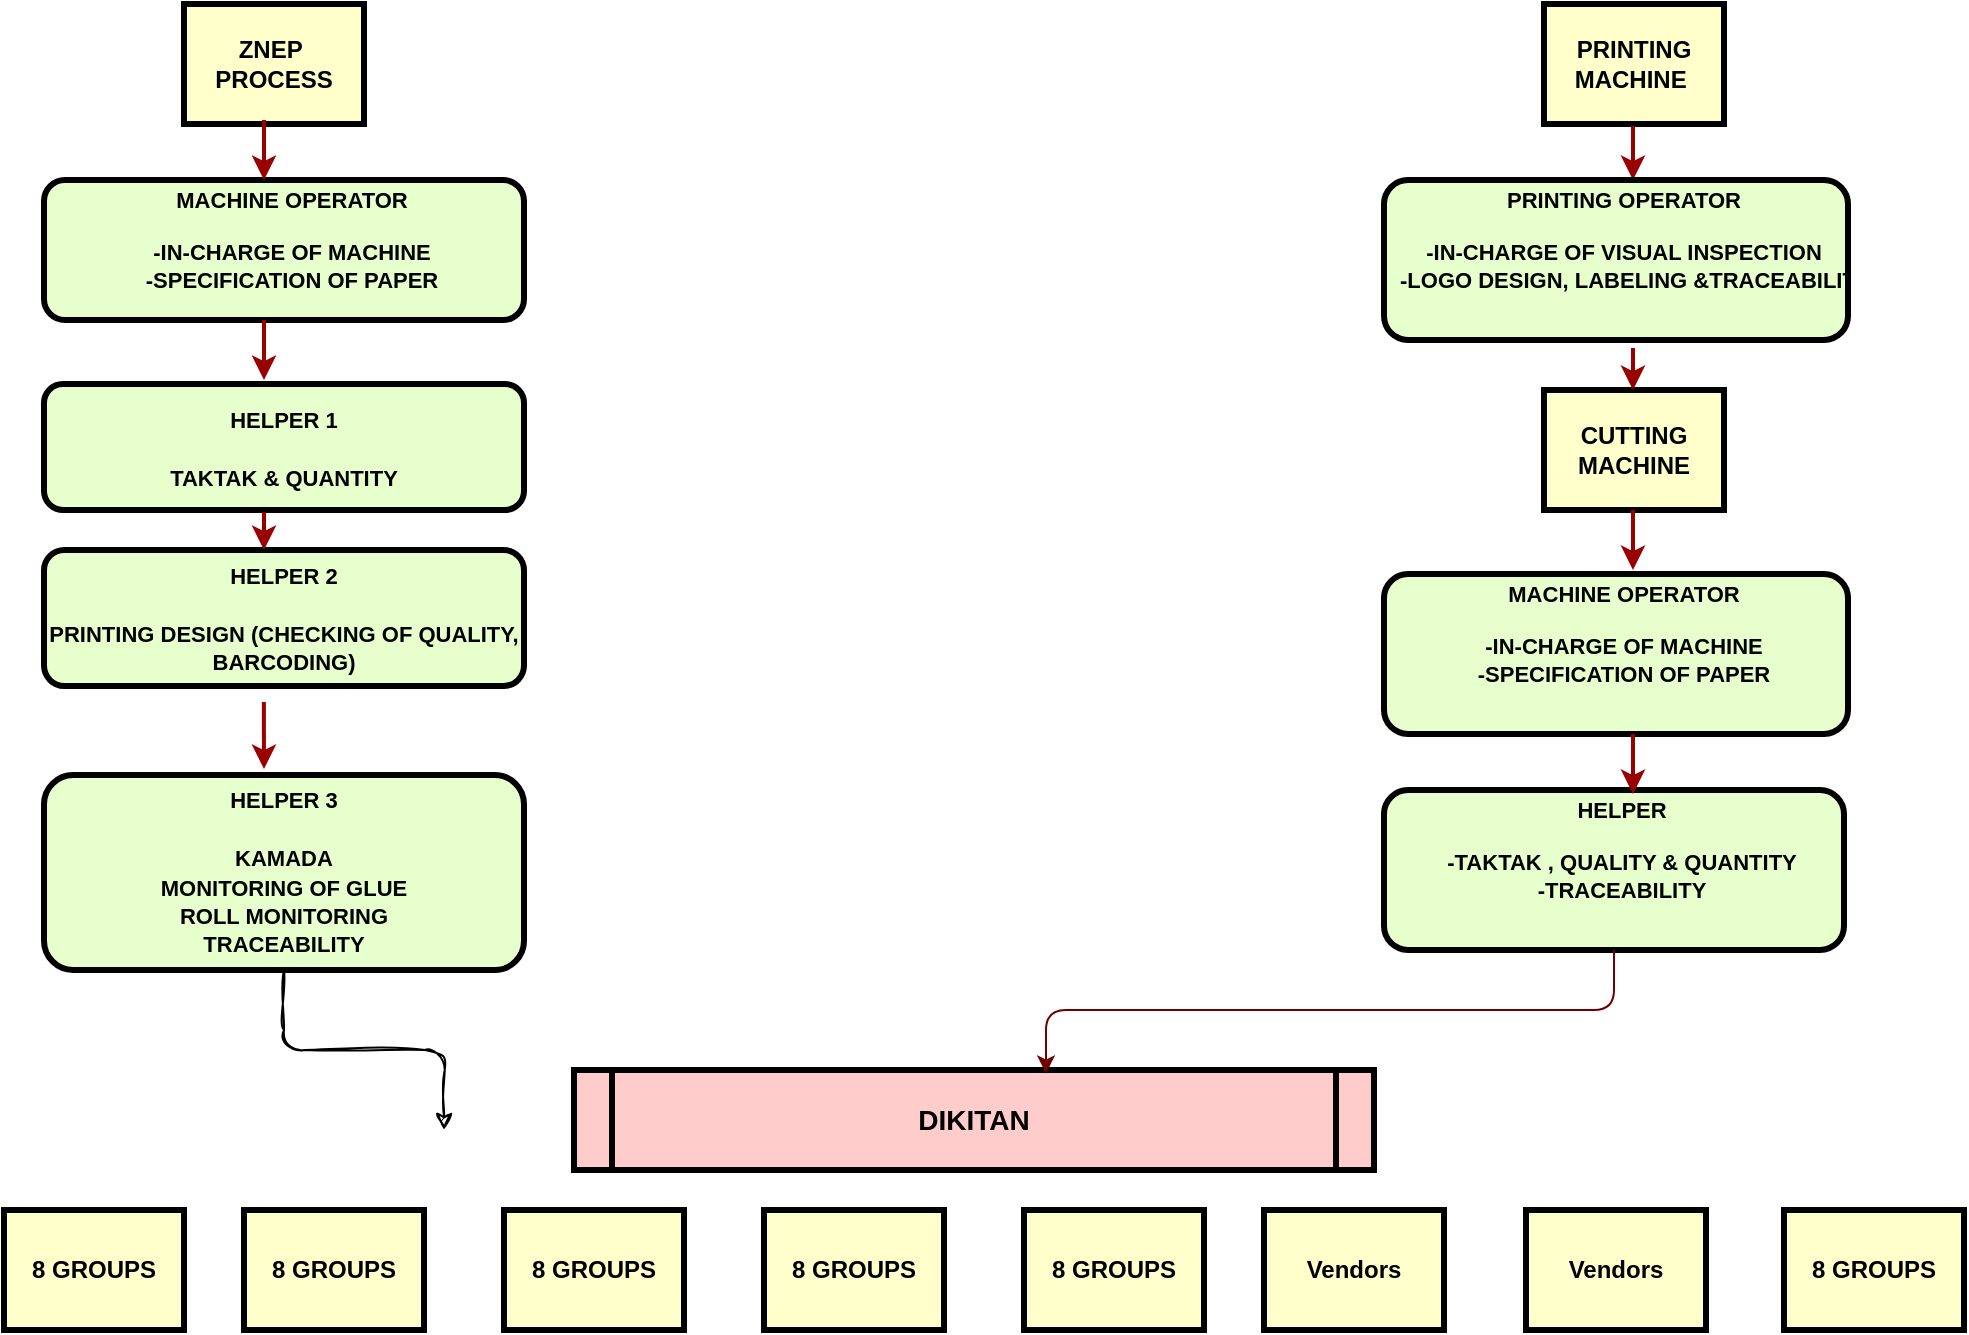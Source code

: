 <mxfile version="22.0.8" type="github" pages="2">
  <diagram name="Page-1" id="c7558073-3199-34d8-9f00-42111426c3f3">
    <mxGraphModel dx="989" dy="483" grid="1" gridSize="10" guides="1" tooltips="1" connect="1" arrows="1" fold="1" page="1" pageScale="1" pageWidth="1169" pageHeight="827" background="none" math="0" shadow="0">
      <root>
        <mxCell id="0" />
        <mxCell id="1" parent="0" />
        <mxCell id="2" value="&lt;p style=&quot;margin: 0px; margin-top: 4px; text-align: center; text-decoration: underline;&quot;&gt;&lt;/p&gt;&lt;p style=&quot;margin: 0px 0px 0px 8px; font-size: 11px;&quot;&gt;&lt;font style=&quot;font-size: 11px;&quot;&gt;MACHINE OPERATOR&lt;/font&gt;&lt;/p&gt;&lt;p style=&quot;margin: 0px 0px 0px 8px; font-size: 11px;&quot;&gt;&lt;font style=&quot;font-size: 11px;&quot;&gt;&lt;br&gt;&lt;/font&gt;&lt;/p&gt;&lt;p style=&quot;margin: 0px 0px 0px 8px; font-size: 11px;&quot;&gt;&lt;font style=&quot;font-size: 11px;&quot;&gt;-IN-CHARGE OF MACHINE&lt;/font&gt;&lt;/p&gt;&lt;p style=&quot;margin: 0px 0px 0px 8px; font-size: 11px;&quot;&gt;&lt;font style=&quot;font-size: 11px;&quot;&gt;-SPECIFICATION OF PAPER&lt;/font&gt;&lt;/p&gt;" style="verticalAlign=middle;align=center;overflow=fill;fontSize=12;fontFamily=Helvetica;html=1;rounded=1;fontStyle=1;strokeWidth=3;fillColor=#E6FFCC" parent="1" vertex="1">
          <mxGeometry x="120" y="125" width="240" height="70" as="geometry" />
        </mxCell>
        <mxCell id="3" value="ZNEP  PROCESS" style="whiteSpace=wrap;align=center;verticalAlign=middle;fontStyle=1;strokeWidth=3;fillColor=#FFFFCC" parent="1" vertex="1">
          <mxGeometry x="190" y="37" width="90" height="60" as="geometry" />
        </mxCell>
        <mxCell id="4" value="CUTTING MACHINE" style="whiteSpace=wrap;align=center;verticalAlign=middle;fontStyle=1;strokeWidth=3;fillColor=#FFFFCC" parent="1" vertex="1">
          <mxGeometry x="870" y="230" width="90" height="60" as="geometry" />
        </mxCell>
        <mxCell id="12" value="PRINTING MACHINE " style="whiteSpace=wrap;align=center;verticalAlign=middle;fontStyle=1;strokeWidth=3;fillColor=#FFFFCC" parent="1" vertex="1">
          <mxGeometry x="870" y="37.0" width="90" height="60" as="geometry" />
        </mxCell>
        <mxCell id="15" value="Vendors" style="whiteSpace=wrap;align=center;verticalAlign=middle;fontStyle=1;strokeWidth=3;fillColor=#FFFFCC" parent="1" vertex="1">
          <mxGeometry x="861.0" y="640" width="90" height="60" as="geometry" />
        </mxCell>
        <mxCell id="-iRqJuTAIOvWbcfGrKug-102" value="&lt;font style=&quot;font-size: 11px;&quot;&gt;HELPER 1&lt;br&gt;&lt;br&gt;TAKTAK &amp;amp; QUANTITY&lt;/font&gt;" style="whiteSpace=wrap;html=1;fillColor=#E6FFCC;rounded=1;fontStyle=1;strokeWidth=3;" vertex="1" parent="1">
          <mxGeometry x="120" y="227" width="240" height="63" as="geometry" />
        </mxCell>
        <mxCell id="-iRqJuTAIOvWbcfGrKug-104" value="&lt;font style=&quot;font-size: 11px;&quot;&gt;HELPER 2&lt;br&gt;&lt;br&gt;PRINTING DESIGN (CHECKING OF QUALITY, BARCODING)&lt;/font&gt;" style="whiteSpace=wrap;html=1;fillColor=#E6FFCC;rounded=1;fontStyle=1;strokeWidth=3;" vertex="1" parent="1">
          <mxGeometry x="120" y="310" width="240" height="68" as="geometry" />
        </mxCell>
        <mxCell id="iKJz074x3ROtZk8jrcuP-107" style="edgeStyle=orthogonalEdgeStyle;rounded=1;sketch=1;hachureGap=4;jiggle=2;curveFitting=1;orthogonalLoop=1;jettySize=auto;html=1;fontFamily=Architects Daughter;fontSource=https%3A%2F%2Ffonts.googleapis.com%2Fcss%3Ffamily%3DArchitects%2BDaughter;fontSize=16;" edge="1" parent="1" source="-iRqJuTAIOvWbcfGrKug-109">
          <mxGeometry relative="1" as="geometry">
            <mxPoint x="320" y="600" as="targetPoint" />
          </mxGeometry>
        </mxCell>
        <mxCell id="-iRqJuTAIOvWbcfGrKug-109" value="&lt;font style=&quot;font-size: 11px;&quot;&gt;HELPER 3&lt;br&gt;&lt;br&gt;KAMADA&lt;br&gt;MONITORING OF GLUE&lt;br&gt;ROLL MONITORING&lt;br&gt;TRACEABILITY&lt;br&gt;&lt;/font&gt;" style="whiteSpace=wrap;html=1;fillColor=#E6FFCC;rounded=1;fontStyle=1;strokeWidth=3;" vertex="1" parent="1">
          <mxGeometry x="120" y="422.5" width="240" height="97.5" as="geometry" />
        </mxCell>
        <mxCell id="-iRqJuTAIOvWbcfGrKug-110" value="" style="edgeStyle=none;noEdgeStyle=1;strokeColor=#990000;strokeWidth=2" edge="1" parent="1">
          <mxGeometry width="100" height="100" relative="1" as="geometry">
            <mxPoint x="914.5" y="98" as="sourcePoint" />
            <mxPoint x="914.5" y="125" as="targetPoint" />
          </mxGeometry>
        </mxCell>
        <mxCell id="-iRqJuTAIOvWbcfGrKug-111" value="&lt;p style=&quot;margin: 0px; margin-top: 4px; text-align: center; text-decoration: underline;&quot;&gt;&lt;/p&gt;&lt;p style=&quot;margin: 0px 0px 0px 8px; font-size: 11px;&quot;&gt;&lt;font style=&quot;font-size: 11px;&quot;&gt;PRINTING OPERATOR&lt;/font&gt;&lt;/p&gt;&lt;p style=&quot;margin: 0px 0px 0px 8px; font-size: 11px;&quot;&gt;&lt;font style=&quot;font-size: 11px;&quot;&gt;&lt;br&gt;&lt;/font&gt;&lt;/p&gt;&lt;p style=&quot;margin: 0px 0px 0px 8px; font-size: 11px;&quot;&gt;&lt;font style=&quot;font-size: 11px;&quot;&gt;-IN-CHARGE OF VISUAL INSPECTION&lt;/font&gt;&lt;/p&gt;&lt;p style=&quot;margin: 0px 0px 0px 8px; font-size: 11px;&quot;&gt;&lt;font style=&quot;font-size: 11px;&quot;&gt;-LOGO DESIGN, LABELING &amp;amp;TRACEABILITY&lt;/font&gt;&lt;/p&gt;&lt;p style=&quot;margin: 0px 0px 0px 8px; font-size: 11px;&quot;&gt;&lt;font style=&quot;font-size: 11px;&quot;&gt;&lt;br&gt;&lt;/font&gt;&lt;/p&gt;" style="verticalAlign=middle;align=center;overflow=fill;fontSize=12;fontFamily=Helvetica;html=1;rounded=1;fontStyle=1;strokeWidth=3;fillColor=#E6FFCC" vertex="1" parent="1">
          <mxGeometry x="790" y="125" width="232" height="80" as="geometry" />
        </mxCell>
        <mxCell id="-iRqJuTAIOvWbcfGrKug-116" value="&lt;p style=&quot;margin: 0px; margin-top: 4px; text-align: center; text-decoration: underline;&quot;&gt;&lt;/p&gt;&lt;p style=&quot;margin: 0px 0px 0px 8px; font-size: 11px;&quot;&gt;&lt;font style=&quot;font-size: 11px;&quot;&gt;MACHINE OPERATOR&lt;/font&gt;&lt;/p&gt;&lt;p style=&quot;margin: 0px 0px 0px 8px; font-size: 11px;&quot;&gt;&lt;font style=&quot;font-size: 11px;&quot;&gt;&lt;br&gt;&lt;/font&gt;&lt;/p&gt;&lt;p style=&quot;margin: 0px 0px 0px 8px; font-size: 11px;&quot;&gt;&lt;font style=&quot;font-size: 11px;&quot;&gt;-IN-CHARGE OF MACHINE&lt;/font&gt;&lt;/p&gt;&lt;p style=&quot;margin: 0px 0px 0px 8px; font-size: 11px;&quot;&gt;&lt;font style=&quot;font-size: 11px;&quot;&gt;-SPECIFICATION OF PAPER&lt;/font&gt;&lt;/p&gt;&lt;p style=&quot;margin: 0px 0px 0px 8px; font-size: 11px;&quot;&gt;&lt;font style=&quot;font-size: 11px;&quot;&gt;&lt;br&gt;&lt;/font&gt;&lt;/p&gt;" style="verticalAlign=middle;align=center;overflow=fill;fontSize=12;fontFamily=Helvetica;html=1;rounded=1;fontStyle=1;strokeWidth=3;fillColor=#E6FFCC" vertex="1" parent="1">
          <mxGeometry x="790" y="322" width="232" height="80" as="geometry" />
        </mxCell>
        <mxCell id="-iRqJuTAIOvWbcfGrKug-119" value="" style="edgeStyle=none;noEdgeStyle=1;strokeColor=#990000;strokeWidth=2" edge="1" parent="1">
          <mxGeometry width="100" height="100" relative="1" as="geometry">
            <mxPoint x="914.5" y="290" as="sourcePoint" />
            <mxPoint x="914.5" y="320" as="targetPoint" />
          </mxGeometry>
        </mxCell>
        <mxCell id="-iRqJuTAIOvWbcfGrKug-120" value="&lt;p style=&quot;margin: 0px; margin-top: 4px; text-align: center; text-decoration: underline;&quot;&gt;&lt;/p&gt;&lt;p style=&quot;margin: 0px 0px 0px 8px; font-size: 11px;&quot;&gt;HELPER&lt;/p&gt;&lt;p style=&quot;margin: 0px 0px 0px 8px; font-size: 11px;&quot;&gt;&lt;font style=&quot;font-size: 11px;&quot;&gt;&lt;br&gt;&lt;/font&gt;&lt;/p&gt;&lt;p style=&quot;margin: 0px 0px 0px 8px; font-size: 11px;&quot;&gt;-TAKTAK , QUALITY &amp;amp; QUANTITY&lt;/p&gt;&lt;p style=&quot;margin: 0px 0px 0px 8px; font-size: 11px;&quot;&gt;-TRACEABILITY&lt;/p&gt;" style="verticalAlign=middle;align=center;overflow=fill;fontSize=12;fontFamily=Helvetica;html=1;rounded=1;fontStyle=1;strokeWidth=3;fillColor=#E6FFCC" vertex="1" parent="1">
          <mxGeometry x="790" y="430" width="230" height="80" as="geometry" />
        </mxCell>
        <mxCell id="5" value="DIKITAN" style="shape=process;whiteSpace=wrap;align=center;verticalAlign=middle;size=0.048;fontStyle=1;strokeWidth=3;fillColor=#FFCCCC;fontSize=14;" parent="1" vertex="1">
          <mxGeometry x="385.0" y="570" width="400" height="50" as="geometry" />
        </mxCell>
        <mxCell id="-iRqJuTAIOvWbcfGrKug-124" value="" style="edgeStyle=none;noEdgeStyle=1;strokeColor=#990000;strokeWidth=2" edge="1" parent="1">
          <mxGeometry width="100" height="100" relative="1" as="geometry">
            <mxPoint x="914.5" y="402" as="sourcePoint" />
            <mxPoint x="914.5" y="432" as="targetPoint" />
          </mxGeometry>
        </mxCell>
        <mxCell id="-iRqJuTAIOvWbcfGrKug-132" value="" style="edgeStyle=none;noEdgeStyle=1;strokeColor=#990000;strokeWidth=2" edge="1" parent="1">
          <mxGeometry width="100" height="100" relative="1" as="geometry">
            <mxPoint x="230" y="95" as="sourcePoint" />
            <mxPoint x="230" y="125" as="targetPoint" />
          </mxGeometry>
        </mxCell>
        <mxCell id="-iRqJuTAIOvWbcfGrKug-133" value="" style="edgeStyle=none;noEdgeStyle=1;strokeColor=#990000;strokeWidth=2" edge="1" parent="1">
          <mxGeometry width="100" height="100" relative="1" as="geometry">
            <mxPoint x="230" y="195" as="sourcePoint" />
            <mxPoint x="230" y="225" as="targetPoint" />
          </mxGeometry>
        </mxCell>
        <mxCell id="-iRqJuTAIOvWbcfGrKug-135" value="" style="edgeStyle=none;noEdgeStyle=1;strokeColor=#990000;strokeWidth=2" edge="1" parent="1">
          <mxGeometry width="100" height="100" relative="1" as="geometry">
            <mxPoint x="230" y="291" as="sourcePoint" />
            <mxPoint x="230" y="310" as="targetPoint" />
          </mxGeometry>
        </mxCell>
        <mxCell id="-iRqJuTAIOvWbcfGrKug-136" value="" style="edgeStyle=none;noEdgeStyle=1;strokeColor=#990000;strokeWidth=2;exitX=0.458;exitY=1.029;exitDx=0;exitDy=0;exitPerimeter=0;" edge="1" parent="1">
          <mxGeometry width="100" height="100" relative="1" as="geometry">
            <mxPoint x="229.92" y="385.972" as="sourcePoint" />
            <mxPoint x="230" y="419.5" as="targetPoint" />
          </mxGeometry>
        </mxCell>
        <mxCell id="-iRqJuTAIOvWbcfGrKug-143" value="" style="edgeStyle=none;noEdgeStyle=1;strokeColor=#990000;strokeWidth=2" edge="1" parent="1">
          <mxGeometry width="100" height="100" relative="1" as="geometry">
            <mxPoint x="914.5" y="209" as="sourcePoint" />
            <mxPoint x="914.5" y="230" as="targetPoint" />
          </mxGeometry>
        </mxCell>
        <mxCell id="-iRqJuTAIOvWbcfGrKug-146" style="edgeStyle=orthogonalEdgeStyle;rounded=1;orthogonalLoop=1;jettySize=auto;html=1;exitX=0.5;exitY=1;exitDx=0;exitDy=0;entryX=0.59;entryY=0.035;entryDx=0;entryDy=0;entryPerimeter=0;fillColor=#a20025;strokeColor=#6F0000;" edge="1" parent="1" source="-iRqJuTAIOvWbcfGrKug-120" target="5">
          <mxGeometry relative="1" as="geometry" />
        </mxCell>
        <mxCell id="-iRqJuTAIOvWbcfGrKug-151" value="8 GROUPS" style="whiteSpace=wrap;align=center;verticalAlign=middle;fontStyle=1;strokeWidth=3;fillColor=#FFFFCC" vertex="1" parent="1">
          <mxGeometry x="100.0" y="640" width="90" height="60" as="geometry" />
        </mxCell>
        <mxCell id="-iRqJuTAIOvWbcfGrKug-152" value="8 GROUPS" style="whiteSpace=wrap;align=center;verticalAlign=middle;fontStyle=1;strokeWidth=3;fillColor=#FFFFCC" vertex="1" parent="1">
          <mxGeometry x="220.0" y="640" width="90" height="60" as="geometry" />
        </mxCell>
        <mxCell id="-iRqJuTAIOvWbcfGrKug-153" value="8 GROUPS" style="whiteSpace=wrap;align=center;verticalAlign=middle;fontStyle=1;strokeWidth=3;fillColor=#FFFFCC" vertex="1" parent="1">
          <mxGeometry x="350" y="640" width="90" height="60" as="geometry" />
        </mxCell>
        <mxCell id="-iRqJuTAIOvWbcfGrKug-154" value="8 GROUPS" style="whiteSpace=wrap;align=center;verticalAlign=middle;fontStyle=1;strokeWidth=3;fillColor=#FFFFCC" vertex="1" parent="1">
          <mxGeometry x="480.0" y="640" width="90" height="60" as="geometry" />
        </mxCell>
        <mxCell id="-iRqJuTAIOvWbcfGrKug-155" value="8 GROUPS" style="whiteSpace=wrap;align=center;verticalAlign=middle;fontStyle=1;strokeWidth=3;fillColor=#FFFFCC" vertex="1" parent="1">
          <mxGeometry x="610" y="640" width="90" height="60" as="geometry" />
        </mxCell>
        <mxCell id="-iRqJuTAIOvWbcfGrKug-156" value="Vendors" style="whiteSpace=wrap;align=center;verticalAlign=middle;fontStyle=1;strokeWidth=3;fillColor=#FFFFCC" vertex="1" parent="1">
          <mxGeometry x="730.0" y="640" width="90" height="60" as="geometry" />
        </mxCell>
        <mxCell id="-iRqJuTAIOvWbcfGrKug-158" value="8 GROUPS" style="whiteSpace=wrap;align=center;verticalAlign=middle;fontStyle=1;strokeWidth=3;fillColor=#FFFFCC" vertex="1" parent="1">
          <mxGeometry x="990" y="640" width="90" height="60" as="geometry" />
        </mxCell>
      </root>
    </mxGraphModel>
  </diagram>
  <diagram id="n70uhynenjE3hO0enNpz" name="Page-2">
    <mxGraphModel dx="1335" dy="652" grid="1" gridSize="10" guides="1" tooltips="1" connect="1" arrows="1" fold="1" page="1" pageScale="1" pageWidth="827" pageHeight="1169" math="0" shadow="0">
      <root>
        <mxCell id="0" />
        <mxCell id="1" parent="0" />
      </root>
    </mxGraphModel>
  </diagram>
</mxfile>

